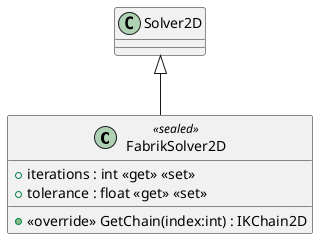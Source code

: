 @startuml
class FabrikSolver2D <<sealed>> {
    + iterations : int <<get>> <<set>>
    + tolerance : float <<get>> <<set>>
    + <<override>> GetChain(index:int) : IKChain2D
}
Solver2D <|-- FabrikSolver2D
@enduml
